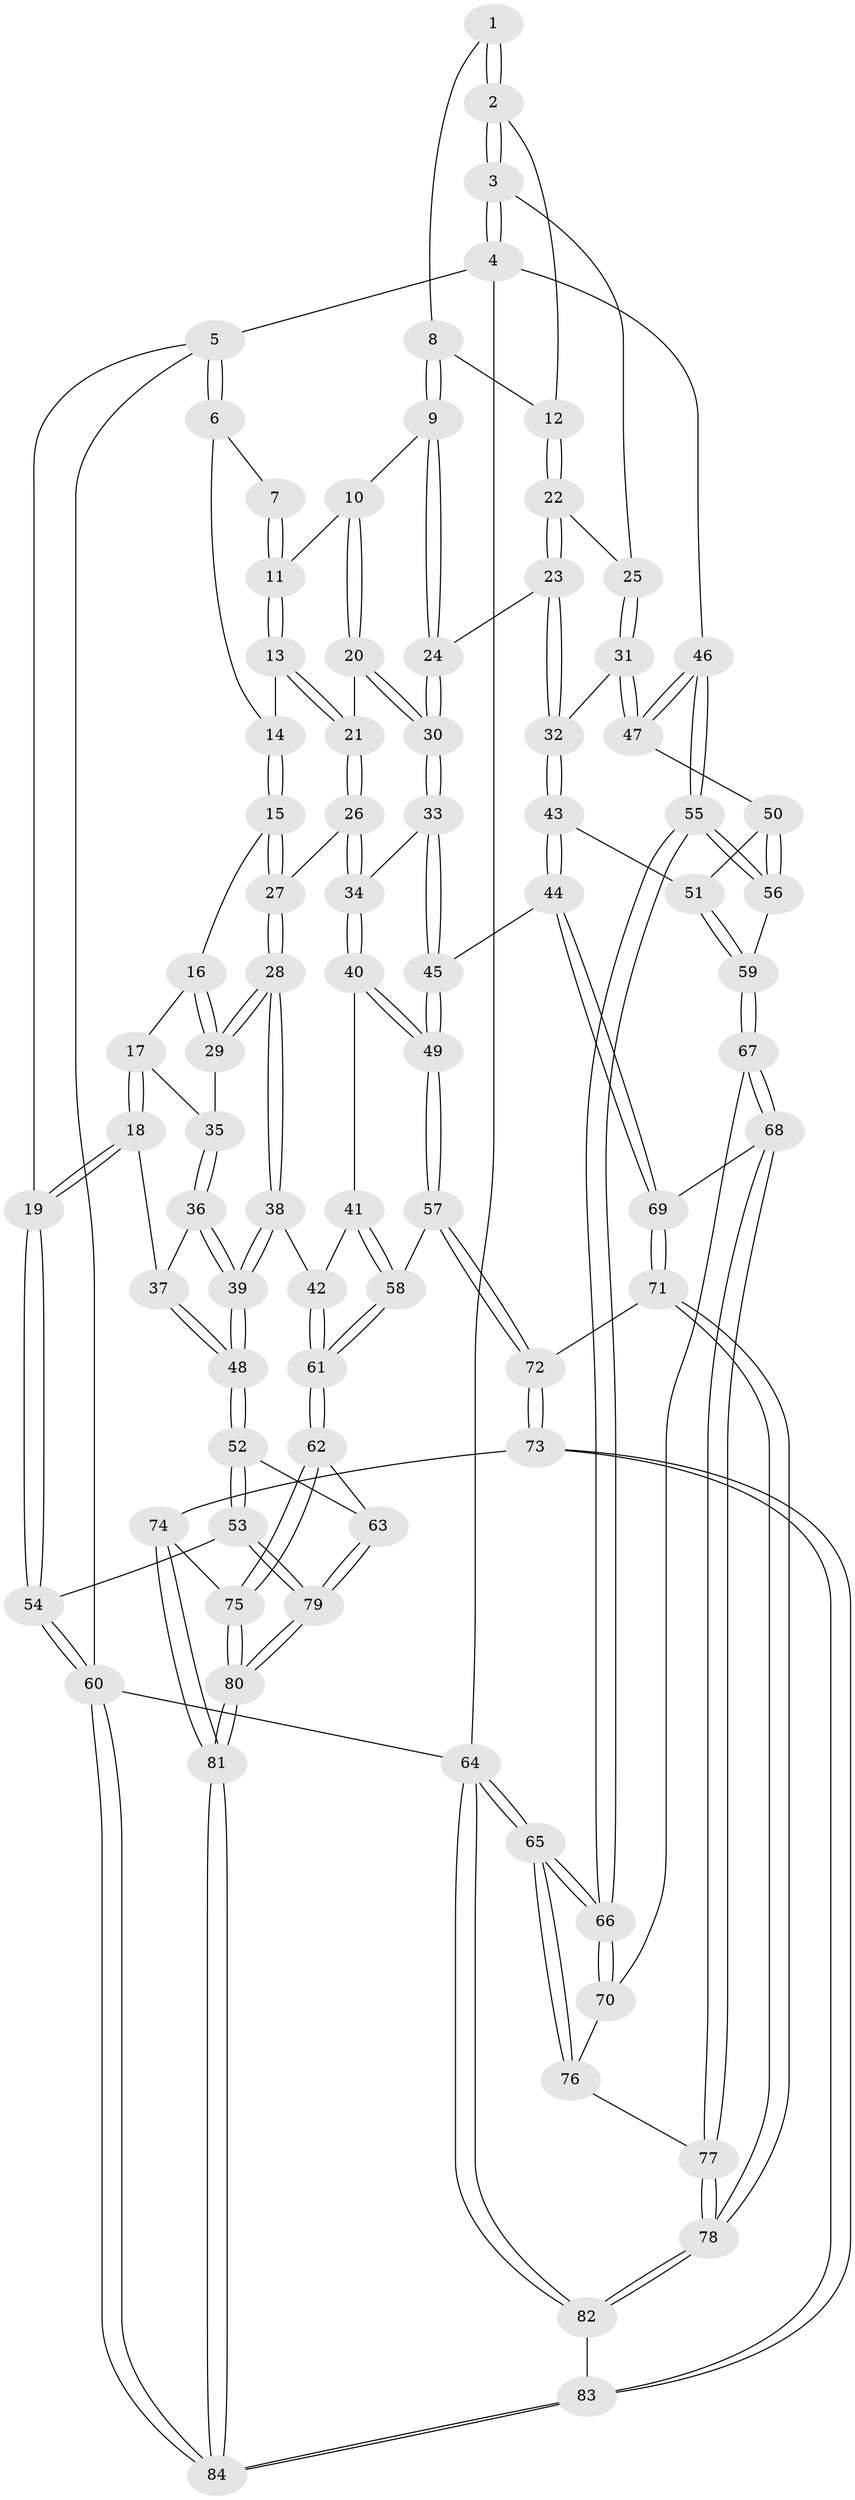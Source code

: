 // Generated by graph-tools (version 1.1) at 2025/11/02/27/25 16:11:58]
// undirected, 84 vertices, 207 edges
graph export_dot {
graph [start="1"]
  node [color=gray90,style=filled];
  1 [pos="+0.5372747717681524+0"];
  2 [pos="+1+0"];
  3 [pos="+1+0"];
  4 [pos="+1+0"];
  5 [pos="+0+0"];
  6 [pos="+0+0"];
  7 [pos="+0.4382025707734825+0"];
  8 [pos="+0.6369418247951211+0.045899609464478"];
  9 [pos="+0.5563025481825816+0.19206864959581907"];
  10 [pos="+0.47105727965911515+0.1505704290465765"];
  11 [pos="+0.4233206681248422+0.0936544200593942"];
  12 [pos="+0.7924703221214459+0.12586393152373695"];
  13 [pos="+0.2939359285383633+0.16997826240927139"];
  14 [pos="+0.12728484839128731+0.05635216828627051"];
  15 [pos="+0.11353511171324993+0.20748668998653233"];
  16 [pos="+0.10076367940325745+0.2235112911882755"];
  17 [pos="+0.0028109033441044264+0.2903045524058005"];
  18 [pos="+0+0.33751593039595396"];
  19 [pos="+0+0.33469103327431626"];
  20 [pos="+0.40218806952776953+0.28494670161709706"];
  21 [pos="+0.28991665359238306+0.2704484216677794"];
  22 [pos="+0.7883180091196182+0.19933628575131698"];
  23 [pos="+0.652140825628754+0.32612502150347733"];
  24 [pos="+0.6430906562375622+0.3248400572685336"];
  25 [pos="+0.8732760310166452+0.23868464612611254"];
  26 [pos="+0.27019878776787476+0.2957481771512294"];
  27 [pos="+0.25540198831531125+0.3088853155273291"];
  28 [pos="+0.24278159131625737+0.3365666177216812"];
  29 [pos="+0.1378067516714481+0.3414365526554125"];
  30 [pos="+0.5063614865959956+0.39839826705787024"];
  31 [pos="+1+0.338055236116633"];
  32 [pos="+0.7321168939640921+0.43896277393661726"];
  33 [pos="+0.48949821319570735+0.4220108532285364"];
  34 [pos="+0.46651648314834854+0.4430353471568022"];
  35 [pos="+0.11948728782697352+0.35044934522239274"];
  36 [pos="+0.09445670420372686+0.4164061557004883"];
  37 [pos="+0.0023019153382098645+0.4299752928293222"];
  38 [pos="+0.25935718774066147+0.5162202085334413"];
  39 [pos="+0.22686672031231525+0.5295533908153682"];
  40 [pos="+0.4574793245177222+0.4541935011372184"];
  41 [pos="+0.37461163714766693+0.5093079693294451"];
  42 [pos="+0.2959447576384237+0.5260643814938721"];
  43 [pos="+0.7526550500323891+0.5389883012828094"];
  44 [pos="+0.7046765611215488+0.6337058776938093"];
  45 [pos="+0.670687026061661+0.6407560862943641"];
  46 [pos="+1+0.35741451013835923"];
  47 [pos="+1+0.36440031218094365"];
  48 [pos="+0.11746023537230196+0.6262331403836131"];
  49 [pos="+0.5817684321193012+0.6787808214890328"];
  50 [pos="+0.91522101090667+0.5399159764225576"];
  51 [pos="+0.8709639219793314+0.5481122062325305"];
  52 [pos="+0.07722484260325402+0.6936797578703989"];
  53 [pos="+0.05918027047850908+0.7046561258748651"];
  54 [pos="+0+0.7087186981389304"];
  55 [pos="+1+0.7058041912749343"];
  56 [pos="+0.9693337539068644+0.6455157622631632"];
  57 [pos="+0.5448089635242522+0.7105078620759266"];
  58 [pos="+0.508616386132051+0.7128070119521963"];
  59 [pos="+0.9033700899901844+0.6996394936463758"];
  60 [pos="+0+1"];
  61 [pos="+0.3677589132808139+0.7822467788669192"];
  62 [pos="+0.3600399764410618+0.7934817492700251"];
  63 [pos="+0.27106669940660383+0.7778281605631336"];
  64 [pos="+1+1"];
  65 [pos="+1+1"];
  66 [pos="+1+0.8772930876864344"];
  67 [pos="+0.8745704634317408+0.7521150197306297"];
  68 [pos="+0.8141143614140803+0.7549104095981063"];
  69 [pos="+0.7494558520529169+0.6981641423440751"];
  70 [pos="+0.8965840356103074+0.7651101647361702"];
  71 [pos="+0.6382839878759741+0.8817122649175945"];
  72 [pos="+0.6005941137391659+0.8782322834065135"];
  73 [pos="+0.45102078015922736+1"];
  74 [pos="+0.37407464114099526+0.8459594544892948"];
  75 [pos="+0.3614050594878233+0.8069744146232408"];
  76 [pos="+0.9043215383165482+0.88690089050257"];
  77 [pos="+0.7800332790904735+0.8981514986400371"];
  78 [pos="+0.7584076987719176+0.9359245906668274"];
  79 [pos="+0.12697985340407655+0.9692645163486514"];
  80 [pos="+0.12853669506728843+0.9862049177670157"];
  81 [pos="+0.1225114599616194+1"];
  82 [pos="+0.8498178849260077+1"];
  83 [pos="+0.430781252045152+1"];
  84 [pos="+0.077997955793828+1"];
  1 -- 2;
  1 -- 2;
  1 -- 8;
  2 -- 3;
  2 -- 3;
  2 -- 12;
  3 -- 4;
  3 -- 4;
  3 -- 25;
  4 -- 5;
  4 -- 46;
  4 -- 64;
  5 -- 6;
  5 -- 6;
  5 -- 19;
  5 -- 60;
  6 -- 7;
  6 -- 14;
  7 -- 11;
  7 -- 11;
  8 -- 9;
  8 -- 9;
  8 -- 12;
  9 -- 10;
  9 -- 24;
  9 -- 24;
  10 -- 11;
  10 -- 20;
  10 -- 20;
  11 -- 13;
  11 -- 13;
  12 -- 22;
  12 -- 22;
  13 -- 14;
  13 -- 21;
  13 -- 21;
  14 -- 15;
  14 -- 15;
  15 -- 16;
  15 -- 27;
  15 -- 27;
  16 -- 17;
  16 -- 29;
  16 -- 29;
  17 -- 18;
  17 -- 18;
  17 -- 35;
  18 -- 19;
  18 -- 19;
  18 -- 37;
  19 -- 54;
  19 -- 54;
  20 -- 21;
  20 -- 30;
  20 -- 30;
  21 -- 26;
  21 -- 26;
  22 -- 23;
  22 -- 23;
  22 -- 25;
  23 -- 24;
  23 -- 32;
  23 -- 32;
  24 -- 30;
  24 -- 30;
  25 -- 31;
  25 -- 31;
  26 -- 27;
  26 -- 34;
  26 -- 34;
  27 -- 28;
  27 -- 28;
  28 -- 29;
  28 -- 29;
  28 -- 38;
  28 -- 38;
  29 -- 35;
  30 -- 33;
  30 -- 33;
  31 -- 32;
  31 -- 47;
  31 -- 47;
  32 -- 43;
  32 -- 43;
  33 -- 34;
  33 -- 45;
  33 -- 45;
  34 -- 40;
  34 -- 40;
  35 -- 36;
  35 -- 36;
  36 -- 37;
  36 -- 39;
  36 -- 39;
  37 -- 48;
  37 -- 48;
  38 -- 39;
  38 -- 39;
  38 -- 42;
  39 -- 48;
  39 -- 48;
  40 -- 41;
  40 -- 49;
  40 -- 49;
  41 -- 42;
  41 -- 58;
  41 -- 58;
  42 -- 61;
  42 -- 61;
  43 -- 44;
  43 -- 44;
  43 -- 51;
  44 -- 45;
  44 -- 69;
  44 -- 69;
  45 -- 49;
  45 -- 49;
  46 -- 47;
  46 -- 47;
  46 -- 55;
  46 -- 55;
  47 -- 50;
  48 -- 52;
  48 -- 52;
  49 -- 57;
  49 -- 57;
  50 -- 51;
  50 -- 56;
  50 -- 56;
  51 -- 59;
  51 -- 59;
  52 -- 53;
  52 -- 53;
  52 -- 63;
  53 -- 54;
  53 -- 79;
  53 -- 79;
  54 -- 60;
  54 -- 60;
  55 -- 56;
  55 -- 56;
  55 -- 66;
  55 -- 66;
  56 -- 59;
  57 -- 58;
  57 -- 72;
  57 -- 72;
  58 -- 61;
  58 -- 61;
  59 -- 67;
  59 -- 67;
  60 -- 84;
  60 -- 84;
  60 -- 64;
  61 -- 62;
  61 -- 62;
  62 -- 63;
  62 -- 75;
  62 -- 75;
  63 -- 79;
  63 -- 79;
  64 -- 65;
  64 -- 65;
  64 -- 82;
  64 -- 82;
  65 -- 66;
  65 -- 66;
  65 -- 76;
  65 -- 76;
  66 -- 70;
  66 -- 70;
  67 -- 68;
  67 -- 68;
  67 -- 70;
  68 -- 69;
  68 -- 77;
  68 -- 77;
  69 -- 71;
  69 -- 71;
  70 -- 76;
  71 -- 72;
  71 -- 78;
  71 -- 78;
  72 -- 73;
  72 -- 73;
  73 -- 74;
  73 -- 83;
  73 -- 83;
  74 -- 75;
  74 -- 81;
  74 -- 81;
  75 -- 80;
  75 -- 80;
  76 -- 77;
  77 -- 78;
  77 -- 78;
  78 -- 82;
  78 -- 82;
  79 -- 80;
  79 -- 80;
  80 -- 81;
  80 -- 81;
  81 -- 84;
  81 -- 84;
  82 -- 83;
  83 -- 84;
  83 -- 84;
}
